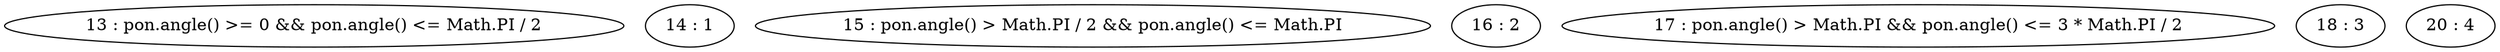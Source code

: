 digraph G {
"13 : pon.angle() >= 0 && pon.angle() <= Math.PI / 2"
"14 : 1"
"15 : pon.angle() > Math.PI / 2 && pon.angle() <= Math.PI"
"16 : 2"
"17 : pon.angle() > Math.PI && pon.angle() <= 3 * Math.PI / 2"
"18 : 3"
"20 : 4"
}